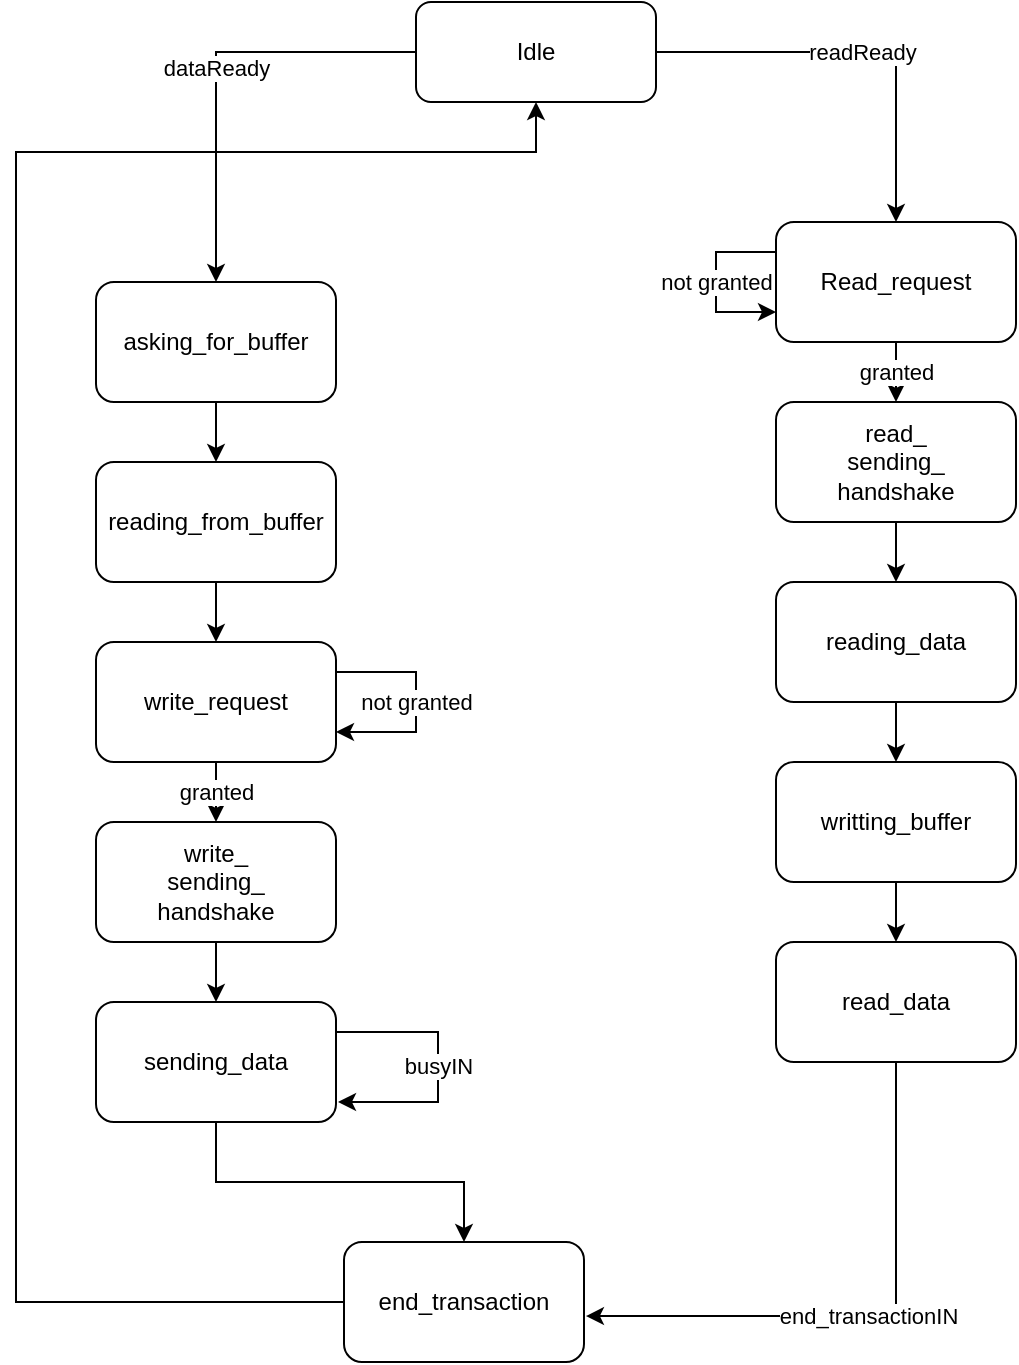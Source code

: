 <mxfile version="26.2.8">
  <diagram name="Page-1" id="W04zyf1lPujCVIqNp2oY">
    <mxGraphModel dx="1303" dy="627" grid="1" gridSize="10" guides="1" tooltips="1" connect="1" arrows="1" fold="1" page="1" pageScale="1" pageWidth="827" pageHeight="1169" math="0" shadow="0">
      <root>
        <mxCell id="0" />
        <mxCell id="1" parent="0" />
        <mxCell id="eEwVYgS2m5M2uQdrPHw_-7" value="dataReady" style="edgeStyle=orthogonalEdgeStyle;rounded=0;orthogonalLoop=1;jettySize=auto;html=1;entryX=0.5;entryY=0;entryDx=0;entryDy=0;" edge="1" parent="1" source="eEwVYgS2m5M2uQdrPHw_-1" target="eEwVYgS2m5M2uQdrPHw_-2">
          <mxGeometry relative="1" as="geometry">
            <Array as="points">
              <mxPoint x="350" y="25" />
            </Array>
          </mxGeometry>
        </mxCell>
        <mxCell id="eEwVYgS2m5M2uQdrPHw_-40" value="readReady" style="edgeStyle=orthogonalEdgeStyle;rounded=0;orthogonalLoop=1;jettySize=auto;html=1;entryX=0.5;entryY=0;entryDx=0;entryDy=0;" edge="1" parent="1" source="eEwVYgS2m5M2uQdrPHw_-1" target="eEwVYgS2m5M2uQdrPHw_-20">
          <mxGeometry relative="1" as="geometry" />
        </mxCell>
        <mxCell id="eEwVYgS2m5M2uQdrPHw_-1" value="Idle" style="rounded=1;whiteSpace=wrap;html=1;" vertex="1" parent="1">
          <mxGeometry x="450" width="120" height="50" as="geometry" />
        </mxCell>
        <mxCell id="eEwVYgS2m5M2uQdrPHw_-8" style="edgeStyle=orthogonalEdgeStyle;rounded=0;orthogonalLoop=1;jettySize=auto;html=1;" edge="1" parent="1" source="eEwVYgS2m5M2uQdrPHw_-2" target="eEwVYgS2m5M2uQdrPHw_-3">
          <mxGeometry relative="1" as="geometry" />
        </mxCell>
        <mxCell id="eEwVYgS2m5M2uQdrPHw_-2" value="asking_for_buffer" style="rounded=1;whiteSpace=wrap;html=1;" vertex="1" parent="1">
          <mxGeometry x="290" y="140" width="120" height="60" as="geometry" />
        </mxCell>
        <mxCell id="eEwVYgS2m5M2uQdrPHw_-9" style="edgeStyle=orthogonalEdgeStyle;rounded=0;orthogonalLoop=1;jettySize=auto;html=1;" edge="1" parent="1" source="eEwVYgS2m5M2uQdrPHw_-3" target="eEwVYgS2m5M2uQdrPHw_-4">
          <mxGeometry relative="1" as="geometry" />
        </mxCell>
        <mxCell id="eEwVYgS2m5M2uQdrPHw_-3" value="reading_from_buffer" style="rounded=1;whiteSpace=wrap;html=1;" vertex="1" parent="1">
          <mxGeometry x="290" y="230" width="120" height="60" as="geometry" />
        </mxCell>
        <mxCell id="eEwVYgS2m5M2uQdrPHw_-10" value="granted" style="edgeStyle=orthogonalEdgeStyle;rounded=0;orthogonalLoop=1;jettySize=auto;html=1;" edge="1" parent="1" source="eEwVYgS2m5M2uQdrPHw_-4" target="eEwVYgS2m5M2uQdrPHw_-5">
          <mxGeometry relative="1" as="geometry" />
        </mxCell>
        <mxCell id="eEwVYgS2m5M2uQdrPHw_-44" value="not granted" style="edgeStyle=orthogonalEdgeStyle;rounded=0;orthogonalLoop=1;jettySize=auto;html=1;exitX=1;exitY=0.25;exitDx=0;exitDy=0;entryX=1;entryY=0.75;entryDx=0;entryDy=0;" edge="1" parent="1" source="eEwVYgS2m5M2uQdrPHw_-4" target="eEwVYgS2m5M2uQdrPHw_-4">
          <mxGeometry relative="1" as="geometry">
            <mxPoint x="420" y="370" as="targetPoint" />
            <Array as="points">
              <mxPoint x="450" y="335" />
              <mxPoint x="450" y="365" />
            </Array>
          </mxGeometry>
        </mxCell>
        <mxCell id="eEwVYgS2m5M2uQdrPHw_-4" value="write_request" style="rounded=1;whiteSpace=wrap;html=1;" vertex="1" parent="1">
          <mxGeometry x="290" y="320" width="120" height="60" as="geometry" />
        </mxCell>
        <mxCell id="eEwVYgS2m5M2uQdrPHw_-11" style="edgeStyle=orthogonalEdgeStyle;rounded=0;orthogonalLoop=1;jettySize=auto;html=1;" edge="1" parent="1" source="eEwVYgS2m5M2uQdrPHw_-5" target="eEwVYgS2m5M2uQdrPHw_-6">
          <mxGeometry relative="1" as="geometry" />
        </mxCell>
        <mxCell id="eEwVYgS2m5M2uQdrPHw_-5" value="write_&lt;div&gt;sending_&lt;/div&gt;&lt;div&gt;handshake&lt;/div&gt;" style="rounded=1;whiteSpace=wrap;html=1;" vertex="1" parent="1">
          <mxGeometry x="290" y="410" width="120" height="60" as="geometry" />
        </mxCell>
        <mxCell id="eEwVYgS2m5M2uQdrPHw_-12" style="edgeStyle=orthogonalEdgeStyle;rounded=0;orthogonalLoop=1;jettySize=auto;html=1;entryX=0.5;entryY=1;entryDx=0;entryDy=0;exitX=0;exitY=0.5;exitDx=0;exitDy=0;" edge="1" parent="1" source="eEwVYgS2m5M2uQdrPHw_-37" target="eEwVYgS2m5M2uQdrPHw_-1">
          <mxGeometry relative="1" as="geometry">
            <mxPoint x="450" y="30" as="targetPoint" />
            <Array as="points">
              <mxPoint x="250" y="650" />
              <mxPoint x="250" y="75" />
              <mxPoint x="510" y="75" />
            </Array>
          </mxGeometry>
        </mxCell>
        <mxCell id="eEwVYgS2m5M2uQdrPHw_-38" style="edgeStyle=orthogonalEdgeStyle;rounded=0;orthogonalLoop=1;jettySize=auto;html=1;entryX=0.5;entryY=0;entryDx=0;entryDy=0;exitX=0.5;exitY=1;exitDx=0;exitDy=0;" edge="1" parent="1" source="eEwVYgS2m5M2uQdrPHw_-6" target="eEwVYgS2m5M2uQdrPHw_-37">
          <mxGeometry relative="1" as="geometry">
            <Array as="points">
              <mxPoint x="350" y="590" />
              <mxPoint x="474" y="590" />
            </Array>
          </mxGeometry>
        </mxCell>
        <mxCell id="eEwVYgS2m5M2uQdrPHw_-43" value="busyIN" style="edgeStyle=orthogonalEdgeStyle;rounded=0;orthogonalLoop=1;jettySize=auto;html=1;exitX=1;exitY=0.25;exitDx=0;exitDy=0;" edge="1" parent="1" source="eEwVYgS2m5M2uQdrPHw_-6">
          <mxGeometry relative="1" as="geometry">
            <mxPoint x="411" y="550" as="targetPoint" />
            <Array as="points">
              <mxPoint x="461" y="515" />
              <mxPoint x="461" y="550" />
            </Array>
          </mxGeometry>
        </mxCell>
        <mxCell id="eEwVYgS2m5M2uQdrPHw_-6" value="sending_data" style="rounded=1;whiteSpace=wrap;html=1;" vertex="1" parent="1">
          <mxGeometry x="290" y="500" width="120" height="60" as="geometry" />
        </mxCell>
        <mxCell id="eEwVYgS2m5M2uQdrPHw_-19" value="granted" style="edgeStyle=orthogonalEdgeStyle;rounded=0;orthogonalLoop=1;jettySize=auto;html=1;" edge="1" parent="1" source="eEwVYgS2m5M2uQdrPHw_-20" target="eEwVYgS2m5M2uQdrPHw_-22">
          <mxGeometry relative="1" as="geometry" />
        </mxCell>
        <mxCell id="eEwVYgS2m5M2uQdrPHw_-45" value="not granted" style="edgeStyle=orthogonalEdgeStyle;rounded=0;orthogonalLoop=1;jettySize=auto;html=1;exitX=0;exitY=0.25;exitDx=0;exitDy=0;entryX=0;entryY=0.75;entryDx=0;entryDy=0;" edge="1" parent="1" source="eEwVYgS2m5M2uQdrPHw_-20" target="eEwVYgS2m5M2uQdrPHw_-20">
          <mxGeometry relative="1" as="geometry">
            <mxPoint x="620" y="150" as="targetPoint" />
            <Array as="points">
              <mxPoint x="600" y="125" />
              <mxPoint x="600" y="155" />
            </Array>
          </mxGeometry>
        </mxCell>
        <mxCell id="eEwVYgS2m5M2uQdrPHw_-20" value="Read_request" style="rounded=1;whiteSpace=wrap;html=1;" vertex="1" parent="1">
          <mxGeometry x="630" y="110" width="120" height="60" as="geometry" />
        </mxCell>
        <mxCell id="eEwVYgS2m5M2uQdrPHw_-21" style="edgeStyle=orthogonalEdgeStyle;rounded=0;orthogonalLoop=1;jettySize=auto;html=1;" edge="1" parent="1" source="eEwVYgS2m5M2uQdrPHw_-22" target="eEwVYgS2m5M2uQdrPHw_-24">
          <mxGeometry relative="1" as="geometry" />
        </mxCell>
        <mxCell id="eEwVYgS2m5M2uQdrPHw_-22" value="read_&lt;div&gt;sending_&lt;/div&gt;&lt;div&gt;handshake&lt;/div&gt;" style="rounded=1;whiteSpace=wrap;html=1;" vertex="1" parent="1">
          <mxGeometry x="630" y="200" width="120" height="60" as="geometry" />
        </mxCell>
        <mxCell id="eEwVYgS2m5M2uQdrPHw_-39" style="edgeStyle=orthogonalEdgeStyle;rounded=0;orthogonalLoop=1;jettySize=auto;html=1;" edge="1" parent="1" source="eEwVYgS2m5M2uQdrPHw_-24" target="eEwVYgS2m5M2uQdrPHw_-26">
          <mxGeometry relative="1" as="geometry" />
        </mxCell>
        <mxCell id="eEwVYgS2m5M2uQdrPHw_-24" value="reading_data" style="rounded=1;whiteSpace=wrap;html=1;" vertex="1" parent="1">
          <mxGeometry x="630" y="290" width="120" height="60" as="geometry" />
        </mxCell>
        <mxCell id="eEwVYgS2m5M2uQdrPHw_-25" style="edgeStyle=orthogonalEdgeStyle;rounded=0;orthogonalLoop=1;jettySize=auto;html=1;" edge="1" parent="1" source="eEwVYgS2m5M2uQdrPHw_-26" target="eEwVYgS2m5M2uQdrPHw_-27">
          <mxGeometry relative="1" as="geometry" />
        </mxCell>
        <mxCell id="eEwVYgS2m5M2uQdrPHw_-26" value="writting_buffer" style="rounded=1;whiteSpace=wrap;html=1;" vertex="1" parent="1">
          <mxGeometry x="630" y="380" width="120" height="60" as="geometry" />
        </mxCell>
        <mxCell id="eEwVYgS2m5M2uQdrPHw_-27" value="read_data" style="rounded=1;whiteSpace=wrap;html=1;" vertex="1" parent="1">
          <mxGeometry x="630" y="470" width="120" height="60" as="geometry" />
        </mxCell>
        <mxCell id="eEwVYgS2m5M2uQdrPHw_-37" value="end_transaction" style="rounded=1;whiteSpace=wrap;html=1;" vertex="1" parent="1">
          <mxGeometry x="414" y="620" width="120" height="60" as="geometry" />
        </mxCell>
        <mxCell id="eEwVYgS2m5M2uQdrPHw_-41" value="end_transactionIN" style="edgeStyle=orthogonalEdgeStyle;rounded=0;orthogonalLoop=1;jettySize=auto;html=1;entryX=1.008;entryY=0.617;entryDx=0;entryDy=0;entryPerimeter=0;" edge="1" parent="1" source="eEwVYgS2m5M2uQdrPHw_-27" target="eEwVYgS2m5M2uQdrPHw_-37">
          <mxGeometry relative="1" as="geometry">
            <Array as="points">
              <mxPoint x="690" y="657" />
            </Array>
          </mxGeometry>
        </mxCell>
      </root>
    </mxGraphModel>
  </diagram>
</mxfile>
